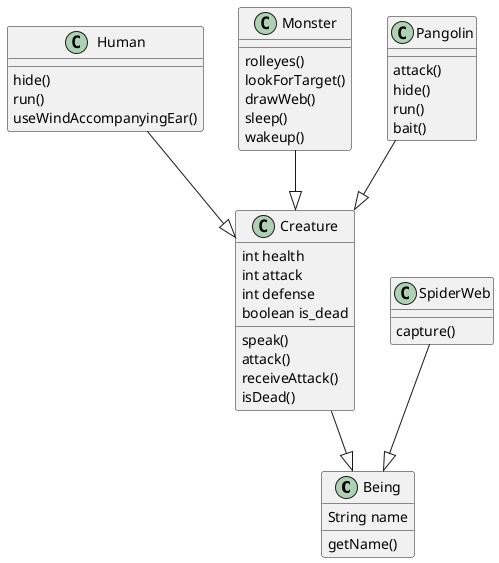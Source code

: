 @startuml

class Being{
    String name

    getName()
}

class Creature {

    int health
    int attack
    int defense
    boolean is_dead

    speak()
    attack()
    receiveAttack()
    isDead()
}

class Human{
    hide()
    run()
    useWindAccompanyingEar()
}

class Monster{
    rolleyes()
    lookForTarget()
    drawWeb()
    sleep()
    wakeup()
}

class Pangolin{
    attack()
    hide()
    run()
    bait()
}
class SpiderWeb{
    capture()
}

Creature --|> Being
SpiderWeb --|> Being

Human --|> Creature
Pangolin --|> Creature
Monster --|> Creature



@enduml